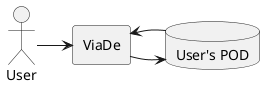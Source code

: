 @startuml

rectangle ViaDe as viade

database "User's POD" as pod

:User: -> viade
viade -> pod
pod -> viade


@enduml
